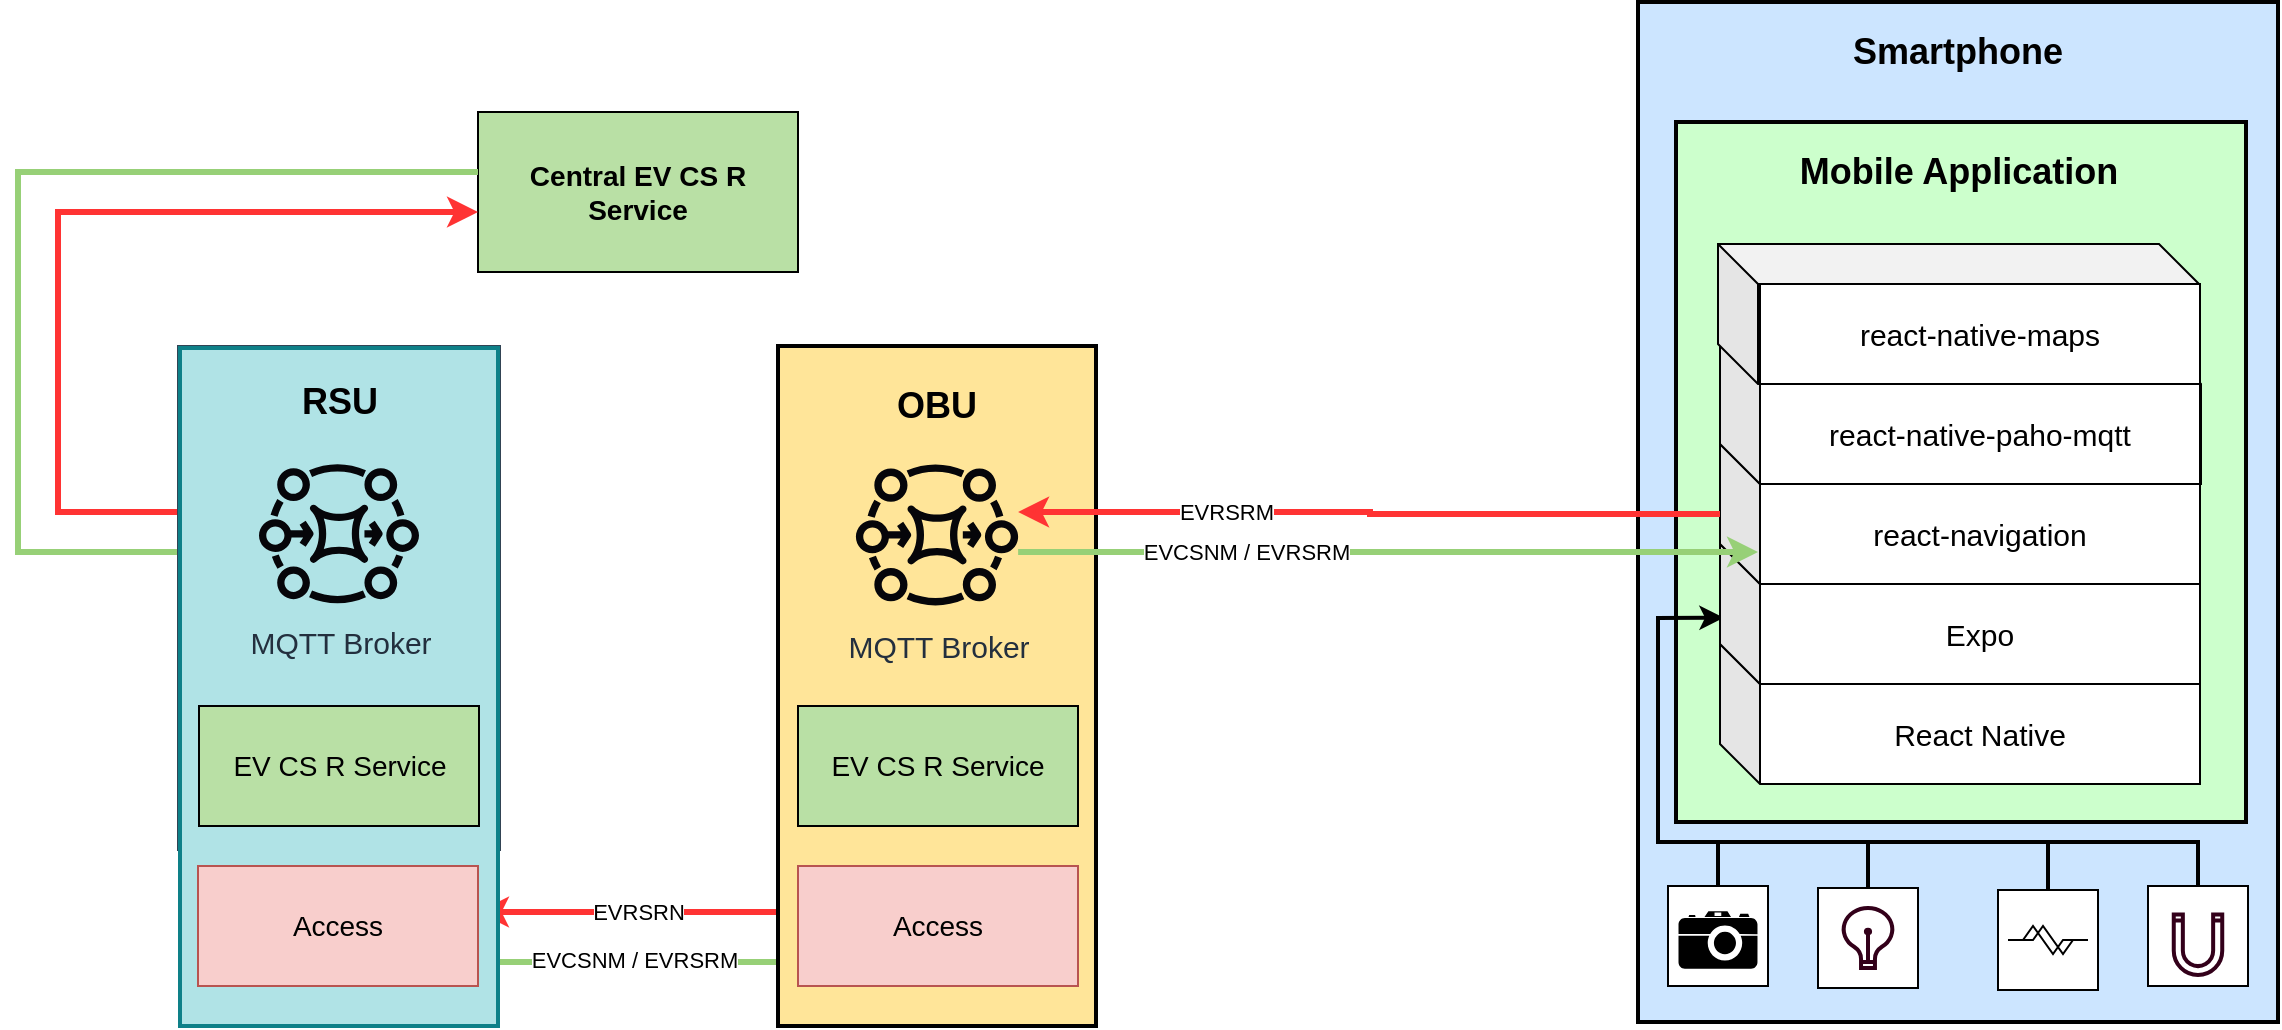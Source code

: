 <mxfile version="21.1.4" type="device">
  <diagram name="Página-1" id="bYHK4RdTL4FwLyHIVqnZ">
    <mxGraphModel dx="2313" dy="2029" grid="1" gridSize="10" guides="1" tooltips="1" connect="1" arrows="1" fold="1" page="1" pageScale="1" pageWidth="827" pageHeight="1169" math="0" shadow="0">
      <root>
        <mxCell id="0" />
        <mxCell id="1" parent="0" />
        <mxCell id="WvmWmqay0xvE1zMyGp8o-6" value="&lt;font style=&quot;font-size: 14px;&quot;&gt;&lt;b&gt;Central EV CS R Service&lt;/b&gt;&lt;/font&gt;" style="rounded=0;whiteSpace=wrap;html=1;fillColor=#B9E0A5;" parent="1" vertex="1">
          <mxGeometry x="10" y="-220" width="160" height="80" as="geometry" />
        </mxCell>
        <mxCell id="WvmWmqay0xvE1zMyGp8o-9" style="edgeStyle=orthogonalEdgeStyle;rounded=0;orthogonalLoop=1;jettySize=auto;html=1;strokeWidth=3;strokeColor=#ff3333;" parent="1" source="3X_EuSHc9vnNttb9hlpx-11" target="WvmWmqay0xvE1zMyGp8o-6" edge="1">
          <mxGeometry relative="1" as="geometry">
            <mxPoint x="-100" y="90" as="sourcePoint" />
            <Array as="points">
              <mxPoint x="-200" y="-20" />
              <mxPoint x="-200" y="-170" />
            </Array>
          </mxGeometry>
        </mxCell>
        <mxCell id="3X_EuSHc9vnNttb9hlpx-47" style="edgeStyle=orthogonalEdgeStyle;rounded=0;orthogonalLoop=1;jettySize=auto;html=1;strokeColor=#97D077;strokeWidth=3;entryX=0;entryY=0.75;entryDx=0;entryDy=0;exitX=1;exitY=0.75;exitDx=0;exitDy=0;" parent="1" source="WvmWmqay0xvE1zMyGp8o-7" target="WvmWmqay0xvE1zMyGp8o-8" edge="1">
          <mxGeometry relative="1" as="geometry">
            <mxPoint x="50" y="90" as="sourcePoint" />
            <Array as="points">
              <mxPoint x="130" y="205" />
              <mxPoint x="130" y="205" />
            </Array>
          </mxGeometry>
        </mxCell>
        <mxCell id="3X_EuSHc9vnNttb9hlpx-48" value="EVCSNM / EVRSRM" style="edgeLabel;html=1;align=center;verticalAlign=middle;resizable=0;points=[];" parent="3X_EuSHc9vnNttb9hlpx-47" vertex="1" connectable="0">
          <mxGeometry x="-0.337" y="-1" relative="1" as="geometry">
            <mxPoint x="26" y="-2" as="offset" />
          </mxGeometry>
        </mxCell>
        <mxCell id="3X_EuSHc9vnNttb9hlpx-53" style="edgeStyle=orthogonalEdgeStyle;rounded=0;orthogonalLoop=1;jettySize=auto;html=1;strokeColor=#FF3333;strokeWidth=3;exitX=-0.024;exitY=0.351;exitDx=0;exitDy=0;exitPerimeter=0;" parent="1" source="WvmWmqay0xvE1zMyGp8o-8" edge="1">
          <mxGeometry relative="1" as="geometry">
            <Array as="points">
              <mxPoint x="167" y="180" />
            </Array>
            <mxPoint x="150" y="10" as="sourcePoint" />
            <mxPoint x="10" y="180" as="targetPoint" />
          </mxGeometry>
        </mxCell>
        <mxCell id="3X_EuSHc9vnNttb9hlpx-54" value="EVRSRN" style="edgeLabel;html=1;align=center;verticalAlign=middle;resizable=0;points=[];" parent="3X_EuSHc9vnNttb9hlpx-53" vertex="1" connectable="0">
          <mxGeometry x="0.34" y="-2" relative="1" as="geometry">
            <mxPoint x="27" y="2" as="offset" />
          </mxGeometry>
        </mxCell>
        <mxCell id="WvmWmqay0xvE1zMyGp8o-11" style="edgeStyle=orthogonalEdgeStyle;rounded=0;orthogonalLoop=1;jettySize=auto;html=1;strokeWidth=3;strokeColor=#97d077;" parent="1" source="WvmWmqay0xvE1zMyGp8o-6" edge="1">
          <mxGeometry relative="1" as="geometry">
            <mxPoint x="-100" as="targetPoint" />
            <Array as="points">
              <mxPoint x="-220" y="-190" />
              <mxPoint x="-220" />
            </Array>
          </mxGeometry>
        </mxCell>
        <mxCell id="fRTnCUBCAOByE5vfyjok-1" value="" style="group" vertex="1" connectable="0" parent="1">
          <mxGeometry x="160" y="-103" width="159" height="340" as="geometry" />
        </mxCell>
        <mxCell id="3X_EuSHc9vnNttb9hlpx-5" value="" style="rounded=0;whiteSpace=wrap;html=1;fillColor=#FFE599;strokeWidth=2;rotation=0;" parent="fRTnCUBCAOByE5vfyjok-1" vertex="1">
          <mxGeometry width="159" height="340" as="geometry" />
        </mxCell>
        <mxCell id="WvmWmqay0xvE1zMyGp8o-1" value="&lt;font style=&quot;font-size: 14px;&quot;&gt;EV CS R Service&lt;/font&gt;" style="rounded=0;whiteSpace=wrap;html=1;fillColor=#B9E0A5;" parent="fRTnCUBCAOByE5vfyjok-1" vertex="1">
          <mxGeometry x="10" y="180" width="140" height="60" as="geometry" />
        </mxCell>
        <mxCell id="3X_EuSHc9vnNttb9hlpx-2" value="&lt;b&gt;&lt;font style=&quot;font-size: 18px;&quot;&gt;OBU&lt;/font&gt;&lt;/b&gt;" style="text;html=1;strokeColor=none;fillColor=none;align=center;verticalAlign=middle;whiteSpace=wrap;rounded=0;movable=1;resizable=1;rotatable=1;deletable=1;editable=1;locked=0;connectable=1;" parent="fRTnCUBCAOByE5vfyjok-1" vertex="1">
          <mxGeometry x="3.34" y="10.0" width="153.32" height="39.39" as="geometry" />
        </mxCell>
        <mxCell id="3X_EuSHc9vnNttb9hlpx-17" value="&lt;font style=&quot;font-size: 15px;&quot;&gt;MQTT Broker&lt;/font&gt;" style="sketch=0;outlineConnect=0;fontColor=#232F3E;gradientColor=none;fillColor=#06060A;strokeColor=none;dashed=0;verticalLabelPosition=bottom;verticalAlign=top;align=center;html=1;fontSize=12;fontStyle=0;aspect=fixed;pointerEvents=1;shape=mxgraph.aws4.mq_broker;labelBackgroundColor=none;labelBorderColor=none;strokeWidth=4;" parent="fRTnCUBCAOByE5vfyjok-1" vertex="1">
          <mxGeometry x="38.943" y="53.393" width="81.116" height="81.116" as="geometry" />
        </mxCell>
        <mxCell id="WvmWmqay0xvE1zMyGp8o-8" value="&lt;font style=&quot;font-size: 14px;&quot;&gt;Access&lt;/font&gt;" style="rounded=0;whiteSpace=wrap;html=1;fillColor=#f8cecc;strokeColor=#b85450;" parent="fRTnCUBCAOByE5vfyjok-1" vertex="1">
          <mxGeometry x="10" y="260" width="140" height="60" as="geometry" />
        </mxCell>
        <mxCell id="fRTnCUBCAOByE5vfyjok-2" value="" style="group" vertex="1" connectable="0" parent="1">
          <mxGeometry x="-140" y="-103" width="161" height="340" as="geometry" />
        </mxCell>
        <mxCell id="3X_EuSHc9vnNttb9hlpx-8" value="" style="group;fillColor=#647687;fontColor=#ffffff;strokeColor=#314354;movable=1;resizable=1;rotatable=1;deletable=1;editable=1;locked=0;connectable=1;container=0;rotation=0;" parent="fRTnCUBCAOByE5vfyjok-2" vertex="1" connectable="0">
          <mxGeometry width="161" height="252" as="geometry" />
        </mxCell>
        <mxCell id="3X_EuSHc9vnNttb9hlpx-9" value="" style="rounded=0;whiteSpace=wrap;html=1;strokeWidth=2;fillColor=#b0e3e6;strokeColor=#0e8088;movable=1;resizable=1;rotatable=1;deletable=1;editable=1;locked=0;connectable=1;rotation=0;" parent="fRTnCUBCAOByE5vfyjok-2" vertex="1">
          <mxGeometry x="1" y="1" width="159" height="339" as="geometry" />
        </mxCell>
        <mxCell id="3X_EuSHc9vnNttb9hlpx-11" value="&lt;font style=&quot;font-size: 15px;&quot;&gt;MQTT Broker&lt;/font&gt;" style="sketch=0;outlineConnect=0;fontColor=#232F3E;gradientColor=none;fillColor=#06060A;strokeColor=none;dashed=0;verticalLabelPosition=bottom;verticalAlign=top;align=center;html=1;fontSize=12;fontStyle=0;aspect=fixed;pointerEvents=1;shape=mxgraph.aws4.mq_broker;labelBackgroundColor=none;labelBorderColor=none;strokeWidth=4;movable=1;resizable=1;rotatable=1;deletable=1;editable=1;locked=0;connectable=1;" parent="fRTnCUBCAOByE5vfyjok-2" vertex="1">
          <mxGeometry x="40.5" y="53.39" width="80" height="80" as="geometry" />
        </mxCell>
        <mxCell id="WvmWmqay0xvE1zMyGp8o-2" value="&lt;font style=&quot;font-size: 14px;&quot;&gt;EV CS R Service&lt;/font&gt;" style="rounded=0;whiteSpace=wrap;html=1;fillColor=#B9E0A5;" parent="fRTnCUBCAOByE5vfyjok-2" vertex="1">
          <mxGeometry x="10.5" y="180" width="140" height="60" as="geometry" />
        </mxCell>
        <mxCell id="3X_EuSHc9vnNttb9hlpx-10" value="&lt;b&gt;&lt;font style=&quot;font-size: 18px;&quot;&gt;RSU&lt;/font&gt;&lt;/b&gt;" style="text;html=1;strokeColor=none;fillColor=none;align=center;verticalAlign=middle;whiteSpace=wrap;rounded=0;movable=1;resizable=1;rotatable=1;deletable=1;editable=1;locked=0;connectable=1;" parent="fRTnCUBCAOByE5vfyjok-2" vertex="1">
          <mxGeometry x="23.5" y="13" width="114" height="30" as="geometry" />
        </mxCell>
        <mxCell id="WvmWmqay0xvE1zMyGp8o-7" value="&lt;font style=&quot;font-size: 14px;&quot;&gt;Access&lt;/font&gt;" style="rounded=0;whiteSpace=wrap;html=1;fillColor=#f8cecc;strokeColor=#b85450;" parent="fRTnCUBCAOByE5vfyjok-2" vertex="1">
          <mxGeometry x="10" y="260" width="140" height="60" as="geometry" />
        </mxCell>
        <mxCell id="3X_EuSHc9vnNttb9hlpx-20" value="" style="rounded=0;whiteSpace=wrap;html=1;fillColor=#CCE5FF;strokeWidth=2;" parent="1" vertex="1">
          <mxGeometry x="590" y="-275" width="320" height="510" as="geometry" />
        </mxCell>
        <mxCell id="3X_EuSHc9vnNttb9hlpx-21" value="" style="rounded=0;whiteSpace=wrap;html=1;strokeWidth=2;fillColor=#CCFFCC;" parent="1" vertex="1">
          <mxGeometry x="609" y="-215" width="285" height="350" as="geometry" />
        </mxCell>
        <mxCell id="3X_EuSHc9vnNttb9hlpx-22" value="&lt;b&gt;&lt;font style=&quot;font-size: 18px;&quot;&gt;Smartphone&lt;/font&gt;&lt;/b&gt;" style="text;html=1;strokeColor=none;fillColor=none;align=center;verticalAlign=middle;whiteSpace=wrap;rounded=0;" parent="1" vertex="1">
          <mxGeometry x="693" y="-265" width="114" height="30" as="geometry" />
        </mxCell>
        <mxCell id="3X_EuSHc9vnNttb9hlpx-23" value="&lt;b&gt;&lt;font style=&quot;font-size: 18px;&quot;&gt;Mobile Application&lt;/font&gt;&lt;/b&gt;" style="text;html=1;strokeColor=none;fillColor=none;align=center;verticalAlign=middle;whiteSpace=wrap;rounded=0;" parent="1" vertex="1">
          <mxGeometry x="631.5" y="-205" width="237" height="30" as="geometry" />
        </mxCell>
        <mxCell id="3X_EuSHc9vnNttb9hlpx-24" value="" style="verticalLabelPosition=bottom;align=center;outlineConnect=0;dashed=0;html=1;verticalAlign=top;shape=mxgraph.pid.flow_sensors.coriolis;strokeWidth=1;fillColor=default;" parent="1" vertex="1">
          <mxGeometry x="680" y="168" width="50" height="50" as="geometry" />
        </mxCell>
        <mxCell id="3X_EuSHc9vnNttb9hlpx-25" value="" style="verticalLabelPosition=bottom;align=center;outlineConnect=0;dashed=0;html=1;verticalAlign=top;shape=mxgraph.pid.flow_sensors.coriolis;strokeWidth=1;fillColor=default;" parent="1" vertex="1">
          <mxGeometry x="845" y="167" width="50" height="50" as="geometry" />
        </mxCell>
        <mxCell id="3X_EuSHc9vnNttb9hlpx-26" value="" style="verticalLabelPosition=bottom;align=center;outlineConnect=0;dashed=0;html=1;verticalAlign=top;shape=mxgraph.pid.flow_sensors.coriolis;strokeWidth=1;fillColor=default;" parent="1" vertex="1">
          <mxGeometry x="770" y="169" width="50" height="50" as="geometry" />
        </mxCell>
        <mxCell id="3X_EuSHc9vnNttb9hlpx-27" value="" style="endArrow=classic;html=1;rounded=0;entryX=0.008;entryY=0.526;entryDx=0;entryDy=0;entryPerimeter=0;exitX=0.5;exitY=0;exitDx=0;exitDy=0;exitPerimeter=0;strokeWidth=2;" parent="1" source="3X_EuSHc9vnNttb9hlpx-25" target="3X_EuSHc9vnNttb9hlpx-39" edge="1">
          <mxGeometry width="50" height="50" relative="1" as="geometry">
            <mxPoint x="590" y="235" as="sourcePoint" />
            <mxPoint x="540" y="125" as="targetPoint" />
            <Array as="points">
              <mxPoint x="870" y="145" />
              <mxPoint x="600" y="145" />
              <mxPoint x="600" y="33" />
            </Array>
          </mxGeometry>
        </mxCell>
        <mxCell id="3X_EuSHc9vnNttb9hlpx-28" value="" style="endArrow=none;html=1;rounded=0;strokeWidth=2;entryX=0.5;entryY=0;entryDx=0;entryDy=0;entryPerimeter=0;" parent="1" target="3X_EuSHc9vnNttb9hlpx-24" edge="1">
          <mxGeometry width="50" height="50" relative="1" as="geometry">
            <mxPoint x="705" y="145" as="sourcePoint" />
            <mxPoint x="550" y="145" as="targetPoint" />
          </mxGeometry>
        </mxCell>
        <mxCell id="3X_EuSHc9vnNttb9hlpx-29" value="" style="endArrow=none;html=1;rounded=0;strokeWidth=2;entryX=0.5;entryY=0;entryDx=0;entryDy=0;entryPerimeter=0;" parent="1" target="3X_EuSHc9vnNttb9hlpx-26" edge="1">
          <mxGeometry width="50" height="50" relative="1" as="geometry">
            <mxPoint x="795" y="145" as="sourcePoint" />
            <mxPoint x="560" y="155" as="targetPoint" />
          </mxGeometry>
        </mxCell>
        <mxCell id="3X_EuSHc9vnNttb9hlpx-30" value="" style="verticalLabelPosition=bottom;align=center;outlineConnect=0;dashed=0;html=1;verticalAlign=top;shape=mxgraph.pid.flow_sensors.coriolis;strokeWidth=1;fillColor=default;" parent="1" vertex="1">
          <mxGeometry x="605" y="167" width="50" height="50" as="geometry" />
        </mxCell>
        <mxCell id="3X_EuSHc9vnNttb9hlpx-31" value="" style="endArrow=none;html=1;rounded=0;strokeWidth=2;entryX=0.5;entryY=0;entryDx=0;entryDy=0;entryPerimeter=0;" parent="1" target="3X_EuSHc9vnNttb9hlpx-30" edge="1">
          <mxGeometry width="50" height="50" relative="1" as="geometry">
            <mxPoint x="630" y="145" as="sourcePoint" />
            <mxPoint x="580" y="135" as="targetPoint" />
          </mxGeometry>
        </mxCell>
        <mxCell id="3X_EuSHc9vnNttb9hlpx-32" value="" style="rounded=0;whiteSpace=wrap;html=1;strokeWidth=1;fillColor=default;strokeColor=none;" parent="1" vertex="1">
          <mxGeometry x="607.5" y="181" width="45" height="24" as="geometry" />
        </mxCell>
        <mxCell id="3X_EuSHc9vnNttb9hlpx-33" value="" style="shape=mxgraph.signs.tech.camera_2;html=1;pointerEvents=1;fillColor=#000000;strokeColor=none;verticalLabelPosition=bottom;verticalAlign=top;align=center;strokeWidth=1;" parent="1" vertex="1">
          <mxGeometry x="610.25" y="179.64" width="39.5" height="28.73" as="geometry" />
        </mxCell>
        <mxCell id="3X_EuSHc9vnNttb9hlpx-34" value="" style="rounded=0;whiteSpace=wrap;html=1;strokeWidth=1;fillColor=default;strokeColor=none;" parent="1" vertex="1">
          <mxGeometry x="682.5" y="181.37" width="45" height="24" as="geometry" />
        </mxCell>
        <mxCell id="3X_EuSHc9vnNttb9hlpx-35" value="" style="html=1;verticalLabelPosition=bottom;align=center;labelBackgroundColor=#ffffff;verticalAlign=top;strokeWidth=2;strokeColor=#33001A;shadow=0;dashed=0;shape=mxgraph.ios7.icons.lightbulb;fontSize=15;fillColor=#FFFFFF;" parent="1" vertex="1">
          <mxGeometry x="691.8" y="178" width="26.4" height="30" as="geometry" />
        </mxCell>
        <mxCell id="3X_EuSHc9vnNttb9hlpx-36" value="" style="rounded=0;whiteSpace=wrap;html=1;strokeWidth=1;fillColor=default;strokeColor=none;" parent="1" vertex="1">
          <mxGeometry x="847.5" y="181" width="45" height="24" as="geometry" />
        </mxCell>
        <mxCell id="3X_EuSHc9vnNttb9hlpx-37" value="" style="html=1;verticalLabelPosition=bottom;align=center;labelBackgroundColor=#ffffff;verticalAlign=top;strokeWidth=2;strokeColor=#33001A;shadow=0;dashed=0;shape=mxgraph.ios7.icons.magnet;pointerEvents=1;fontSize=15;fillColor=#FFFFFF;" parent="1" vertex="1">
          <mxGeometry x="857.88" y="181.22" width="24.24" height="30.3" as="geometry" />
        </mxCell>
        <mxCell id="3X_EuSHc9vnNttb9hlpx-38" value="&lt;font style=&quot;font-size: 15px;&quot;&gt;React Native&lt;/font&gt;" style="shape=cube;whiteSpace=wrap;html=1;boundedLbl=1;backgroundOutline=1;darkOpacity=0.05;darkOpacity2=0.1;" parent="1" vertex="1">
          <mxGeometry x="631" y="46" width="240" height="70" as="geometry" />
        </mxCell>
        <mxCell id="3X_EuSHc9vnNttb9hlpx-39" value="&lt;font style=&quot;font-size: 15px;&quot;&gt;Expo&lt;/font&gt;" style="shape=cube;whiteSpace=wrap;html=1;boundedLbl=1;backgroundOutline=1;darkOpacity=0.05;darkOpacity2=0.1;" parent="1" vertex="1">
          <mxGeometry x="631" y="-4" width="240" height="70" as="geometry" />
        </mxCell>
        <mxCell id="3X_EuSHc9vnNttb9hlpx-40" value="&lt;font style=&quot;font-size: 15px;&quot;&gt;react-navigation&lt;/font&gt;" style="shape=cube;whiteSpace=wrap;html=1;boundedLbl=1;backgroundOutline=1;darkOpacity=0.05;darkOpacity2=0.1;" parent="1" vertex="1">
          <mxGeometry x="631" y="-54" width="240" height="70" as="geometry" />
        </mxCell>
        <mxCell id="3X_EuSHc9vnNttb9hlpx-41" value="" style="shape=cube;whiteSpace=wrap;html=1;boundedLbl=1;backgroundOutline=1;darkOpacity=0.05;darkOpacity2=0.1;" parent="1" vertex="1">
          <mxGeometry x="631" y="-104" width="240.5" height="70" as="geometry" />
        </mxCell>
        <mxCell id="3X_EuSHc9vnNttb9hlpx-42" value="&lt;font style=&quot;font-size: 15px;&quot;&gt;react-native-paho-mqtt&lt;/font&gt;" style="rounded=0;whiteSpace=wrap;html=1;" parent="1" vertex="1">
          <mxGeometry x="651" y="-84" width="220" height="50" as="geometry" />
        </mxCell>
        <mxCell id="3X_EuSHc9vnNttb9hlpx-43" value="" style="shape=cube;whiteSpace=wrap;html=1;boundedLbl=1;backgroundOutline=1;darkOpacity=0.05;darkOpacity2=0.1;" parent="1" vertex="1">
          <mxGeometry x="630" y="-154" width="240.5" height="70" as="geometry" />
        </mxCell>
        <mxCell id="3X_EuSHc9vnNttb9hlpx-44" value="&lt;font style=&quot;font-size: 15px;&quot;&gt;react-native-maps&lt;/font&gt;" style="rounded=0;whiteSpace=wrap;html=1;" parent="1" vertex="1">
          <mxGeometry x="651" y="-134" width="220" height="50" as="geometry" />
        </mxCell>
        <mxCell id="3X_EuSHc9vnNttb9hlpx-57" value="&lt;div style=&quot;&quot;&gt;EVRSRM&lt;/div&gt;" style="edgeStyle=orthogonalEdgeStyle;rounded=0;orthogonalLoop=1;jettySize=auto;html=1;strokeColor=#FF3333;strokeWidth=3;align=center;" parent="1" target="3X_EuSHc9vnNttb9hlpx-17" edge="1" source="3X_EuSHc9vnNttb9hlpx-40">
          <mxGeometry x="0.412" relative="1" as="geometry">
            <mxPoint x="530" y="-20" as="sourcePoint" />
            <mxPoint x="281.12" y="70" as="targetPoint" />
            <Array as="points">
              <mxPoint x="456" y="-19" />
              <mxPoint x="456" y="-20" />
            </Array>
            <mxPoint as="offset" />
          </mxGeometry>
        </mxCell>
        <mxCell id="3X_EuSHc9vnNttb9hlpx-52" style="edgeStyle=orthogonalEdgeStyle;rounded=0;orthogonalLoop=1;jettySize=auto;html=1;strokeColor=#97D077;strokeWidth=3;" parent="1" source="3X_EuSHc9vnNttb9hlpx-17" edge="1">
          <mxGeometry relative="1" as="geometry">
            <mxPoint x="650" as="targetPoint" />
            <Array as="points">
              <mxPoint x="650" />
            </Array>
            <mxPoint x="318" y="70" as="sourcePoint" />
          </mxGeometry>
        </mxCell>
        <mxCell id="3X_EuSHc9vnNttb9hlpx-55" value="EVCSNM / EVRSRM" style="edgeLabel;html=1;align=center;verticalAlign=middle;resizable=0;points=[];" parent="3X_EuSHc9vnNttb9hlpx-52" vertex="1" connectable="0">
          <mxGeometry x="-0.609" y="3" relative="1" as="geometry">
            <mxPoint x="41" y="3" as="offset" />
          </mxGeometry>
        </mxCell>
      </root>
    </mxGraphModel>
  </diagram>
</mxfile>
